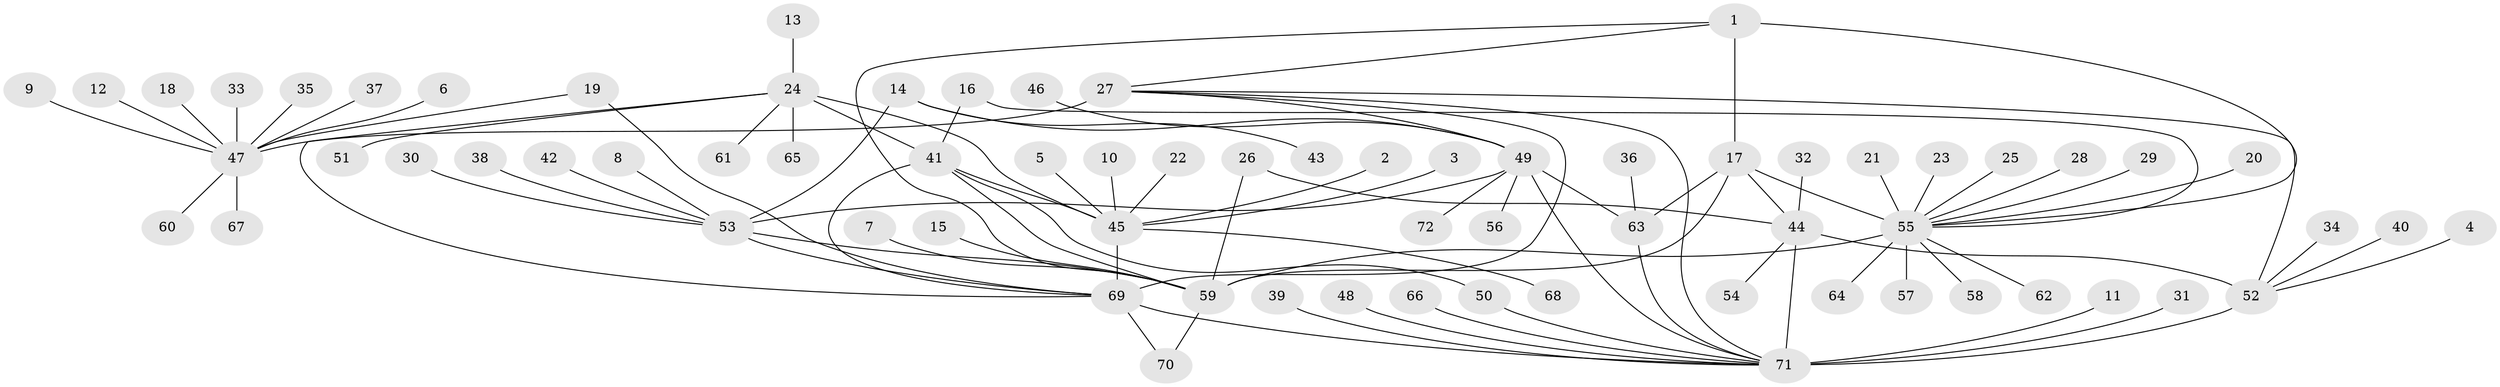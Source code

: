 // original degree distribution, {9: 0.06293706293706294, 11: 0.027972027972027972, 7: 0.03496503496503497, 10: 0.06293706293706294, 12: 0.02097902097902098, 8: 0.027972027972027972, 6: 0.006993006993006993, 1: 0.5944055944055944, 2: 0.1258741258741259, 3: 0.027972027972027972, 5: 0.006993006993006993}
// Generated by graph-tools (version 1.1) at 2025/02/03/09/25 03:02:36]
// undirected, 72 vertices, 93 edges
graph export_dot {
graph [start="1"]
  node [color=gray90,style=filled];
  1;
  2;
  3;
  4;
  5;
  6;
  7;
  8;
  9;
  10;
  11;
  12;
  13;
  14;
  15;
  16;
  17;
  18;
  19;
  20;
  21;
  22;
  23;
  24;
  25;
  26;
  27;
  28;
  29;
  30;
  31;
  32;
  33;
  34;
  35;
  36;
  37;
  38;
  39;
  40;
  41;
  42;
  43;
  44;
  45;
  46;
  47;
  48;
  49;
  50;
  51;
  52;
  53;
  54;
  55;
  56;
  57;
  58;
  59;
  60;
  61;
  62;
  63;
  64;
  65;
  66;
  67;
  68;
  69;
  70;
  71;
  72;
  1 -- 17 [weight=1.0];
  1 -- 27 [weight=1.0];
  1 -- 55 [weight=3.0];
  1 -- 59 [weight=2.0];
  2 -- 45 [weight=1.0];
  3 -- 45 [weight=1.0];
  4 -- 52 [weight=1.0];
  5 -- 45 [weight=1.0];
  6 -- 47 [weight=1.0];
  7 -- 59 [weight=1.0];
  8 -- 53 [weight=1.0];
  9 -- 47 [weight=1.0];
  10 -- 45 [weight=1.0];
  11 -- 71 [weight=1.0];
  12 -- 47 [weight=1.0];
  13 -- 24 [weight=1.0];
  14 -- 43 [weight=1.0];
  14 -- 49 [weight=4.0];
  14 -- 53 [weight=6.0];
  15 -- 59 [weight=1.0];
  16 -- 41 [weight=1.0];
  16 -- 55 [weight=1.0];
  17 -- 44 [weight=1.0];
  17 -- 55 [weight=3.0];
  17 -- 59 [weight=2.0];
  17 -- 63 [weight=1.0];
  18 -- 47 [weight=1.0];
  19 -- 47 [weight=1.0];
  19 -- 69 [weight=1.0];
  20 -- 55 [weight=1.0];
  21 -- 55 [weight=1.0];
  22 -- 45 [weight=1.0];
  23 -- 55 [weight=1.0];
  24 -- 41 [weight=1.0];
  24 -- 45 [weight=3.0];
  24 -- 51 [weight=1.0];
  24 -- 61 [weight=1.0];
  24 -- 65 [weight=1.0];
  24 -- 69 [weight=2.0];
  25 -- 55 [weight=1.0];
  26 -- 44 [weight=1.0];
  26 -- 59 [weight=1.0];
  27 -- 47 [weight=10.0];
  27 -- 49 [weight=1.0];
  27 -- 52 [weight=1.0];
  27 -- 69 [weight=1.0];
  27 -- 71 [weight=1.0];
  28 -- 55 [weight=1.0];
  29 -- 55 [weight=1.0];
  30 -- 53 [weight=1.0];
  31 -- 71 [weight=1.0];
  32 -- 44 [weight=1.0];
  33 -- 47 [weight=1.0];
  34 -- 52 [weight=1.0];
  35 -- 47 [weight=1.0];
  36 -- 63 [weight=1.0];
  37 -- 47 [weight=1.0];
  38 -- 53 [weight=1.0];
  39 -- 71 [weight=1.0];
  40 -- 52 [weight=1.0];
  41 -- 45 [weight=3.0];
  41 -- 50 [weight=1.0];
  41 -- 59 [weight=1.0];
  41 -- 69 [weight=2.0];
  42 -- 53 [weight=1.0];
  44 -- 52 [weight=6.0];
  44 -- 54 [weight=1.0];
  44 -- 71 [weight=4.0];
  45 -- 68 [weight=1.0];
  45 -- 69 [weight=6.0];
  46 -- 49 [weight=1.0];
  47 -- 60 [weight=1.0];
  47 -- 67 [weight=1.0];
  48 -- 71 [weight=1.0];
  49 -- 53 [weight=6.0];
  49 -- 56 [weight=1.0];
  49 -- 63 [weight=1.0];
  49 -- 71 [weight=1.0];
  49 -- 72 [weight=1.0];
  50 -- 71 [weight=1.0];
  52 -- 71 [weight=6.0];
  53 -- 59 [weight=1.0];
  53 -- 69 [weight=1.0];
  55 -- 57 [weight=1.0];
  55 -- 58 [weight=1.0];
  55 -- 59 [weight=6.0];
  55 -- 62 [weight=1.0];
  55 -- 64 [weight=1.0];
  59 -- 70 [weight=1.0];
  63 -- 71 [weight=1.0];
  66 -- 71 [weight=1.0];
  69 -- 70 [weight=1.0];
  69 -- 71 [weight=1.0];
}
